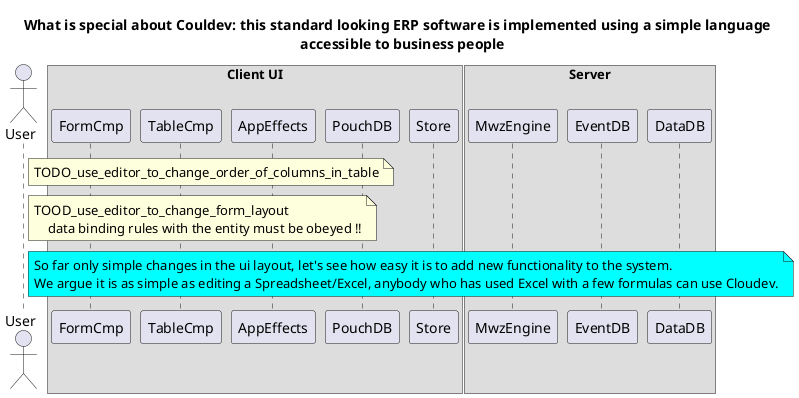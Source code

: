 @startuml uimetadata_flow

title
What is special about Couldev: this standard looking ERP software is implemented using a simple language 
  accessible to business people
end title

actor User
box "Client UI"
    participant FormCmp
    participant TableCmp
    participant AppEffects
    participant PouchDB
    participant Store
end box
box "Server"
    participant MwzEngine
    participant EventDB
    participant DataDB
end box

note right of User: TODO_use_editor_to_change_order_of_columns_in_table
note right of User: TOOD_use_editor_to_change_form_layout\n\
    data binding rules with the entity must be obeyed !!



note right of User #aqua
So far only simple changes in the ui layout, let's see how easy it is to add new functionality to the system.
We argue it is as simple as editing a Spreadsheet/Excel, anybody who has used Excel with a few formulas can use Cloudev.
end note

@enduml